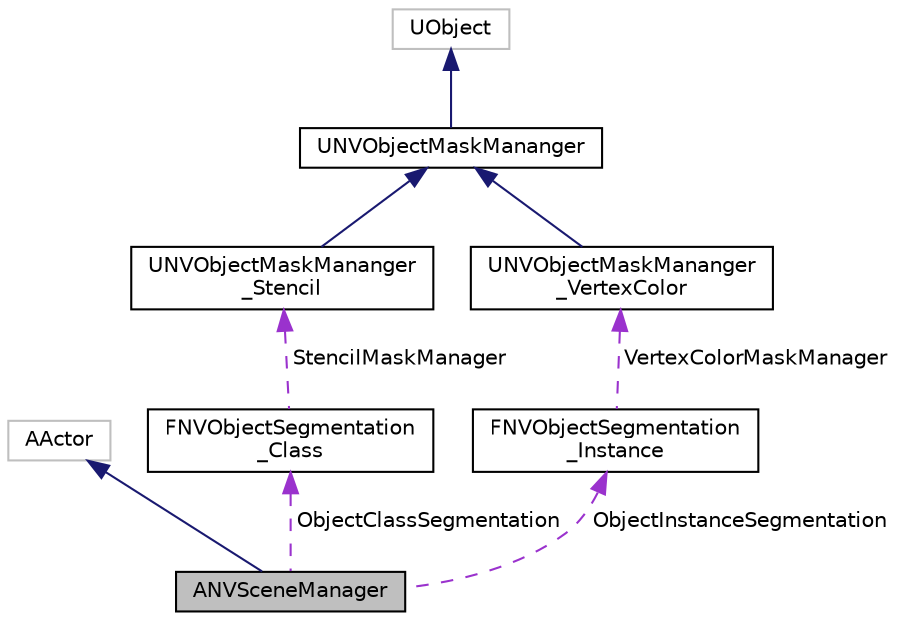 digraph "ANVSceneManager"
{
  edge [fontname="Helvetica",fontsize="10",labelfontname="Helvetica",labelfontsize="10"];
  node [fontname="Helvetica",fontsize="10",shape=record];
  Node1 [label="ANVSceneManager",height=0.2,width=0.4,color="black", fillcolor="grey75", style="filled", fontcolor="black"];
  Node2 -> Node1 [dir="back",color="midnightblue",fontsize="10",style="solid",fontname="Helvetica"];
  Node2 [label="AActor",height=0.2,width=0.4,color="grey75", fillcolor="white", style="filled"];
  Node3 -> Node1 [dir="back",color="darkorchid3",fontsize="10",style="dashed",label=" ObjectClassSegmentation" ,fontname="Helvetica"];
  Node3 [label="FNVObjectSegmentation\l_Class",height=0.2,width=0.4,color="black", fillcolor="white", style="filled",URL="$struct_f_n_v_object_segmentation___class.html"];
  Node4 -> Node3 [dir="back",color="darkorchid3",fontsize="10",style="dashed",label=" StencilMaskManager" ,fontname="Helvetica"];
  Node4 [label="UNVObjectMaskMananger\l_Stencil",height=0.2,width=0.4,color="black", fillcolor="white", style="filled",URL="$class_u_n_v_object_mask_mananger___stencil.html",tooltip="UNVObjectMaskMananger_Stencil scan actors in the scene, assign them an ID using StencilMask NOTE: Mas..."];
  Node5 -> Node4 [dir="back",color="midnightblue",fontsize="10",style="solid",fontname="Helvetica"];
  Node5 [label="UNVObjectMaskMananger",height=0.2,width=0.4,color="black", fillcolor="white", style="filled",URL="$class_u_n_v_object_mask_mananger.html",tooltip="Mask base class: scan actors in the scene, assign them an ID based on mask type. "];
  Node6 -> Node5 [dir="back",color="midnightblue",fontsize="10",style="solid",fontname="Helvetica"];
  Node6 [label="UObject",height=0.2,width=0.4,color="grey75", fillcolor="white", style="filled"];
  Node7 -> Node1 [dir="back",color="darkorchid3",fontsize="10",style="dashed",label=" ObjectInstanceSegmentation" ,fontname="Helvetica"];
  Node7 [label="FNVObjectSegmentation\l_Instance",height=0.2,width=0.4,color="black", fillcolor="white", style="filled",URL="$struct_f_n_v_object_segmentation___instance.html"];
  Node8 -> Node7 [dir="back",color="darkorchid3",fontsize="10",style="dashed",label=" VertexColorMaskManager" ,fontname="Helvetica"];
  Node8 [label="UNVObjectMaskMananger\l_VertexColor",height=0.2,width=0.4,color="black", fillcolor="white", style="filled",URL="$class_u_n_v_object_mask_mananger___vertex_color.html",tooltip="UNVObjectMaskMananger_VertexColor scan actors in the scene, assign them an ID using VertexColor (32bi..."];
  Node5 -> Node8 [dir="back",color="midnightblue",fontsize="10",style="solid",fontname="Helvetica"];
}
